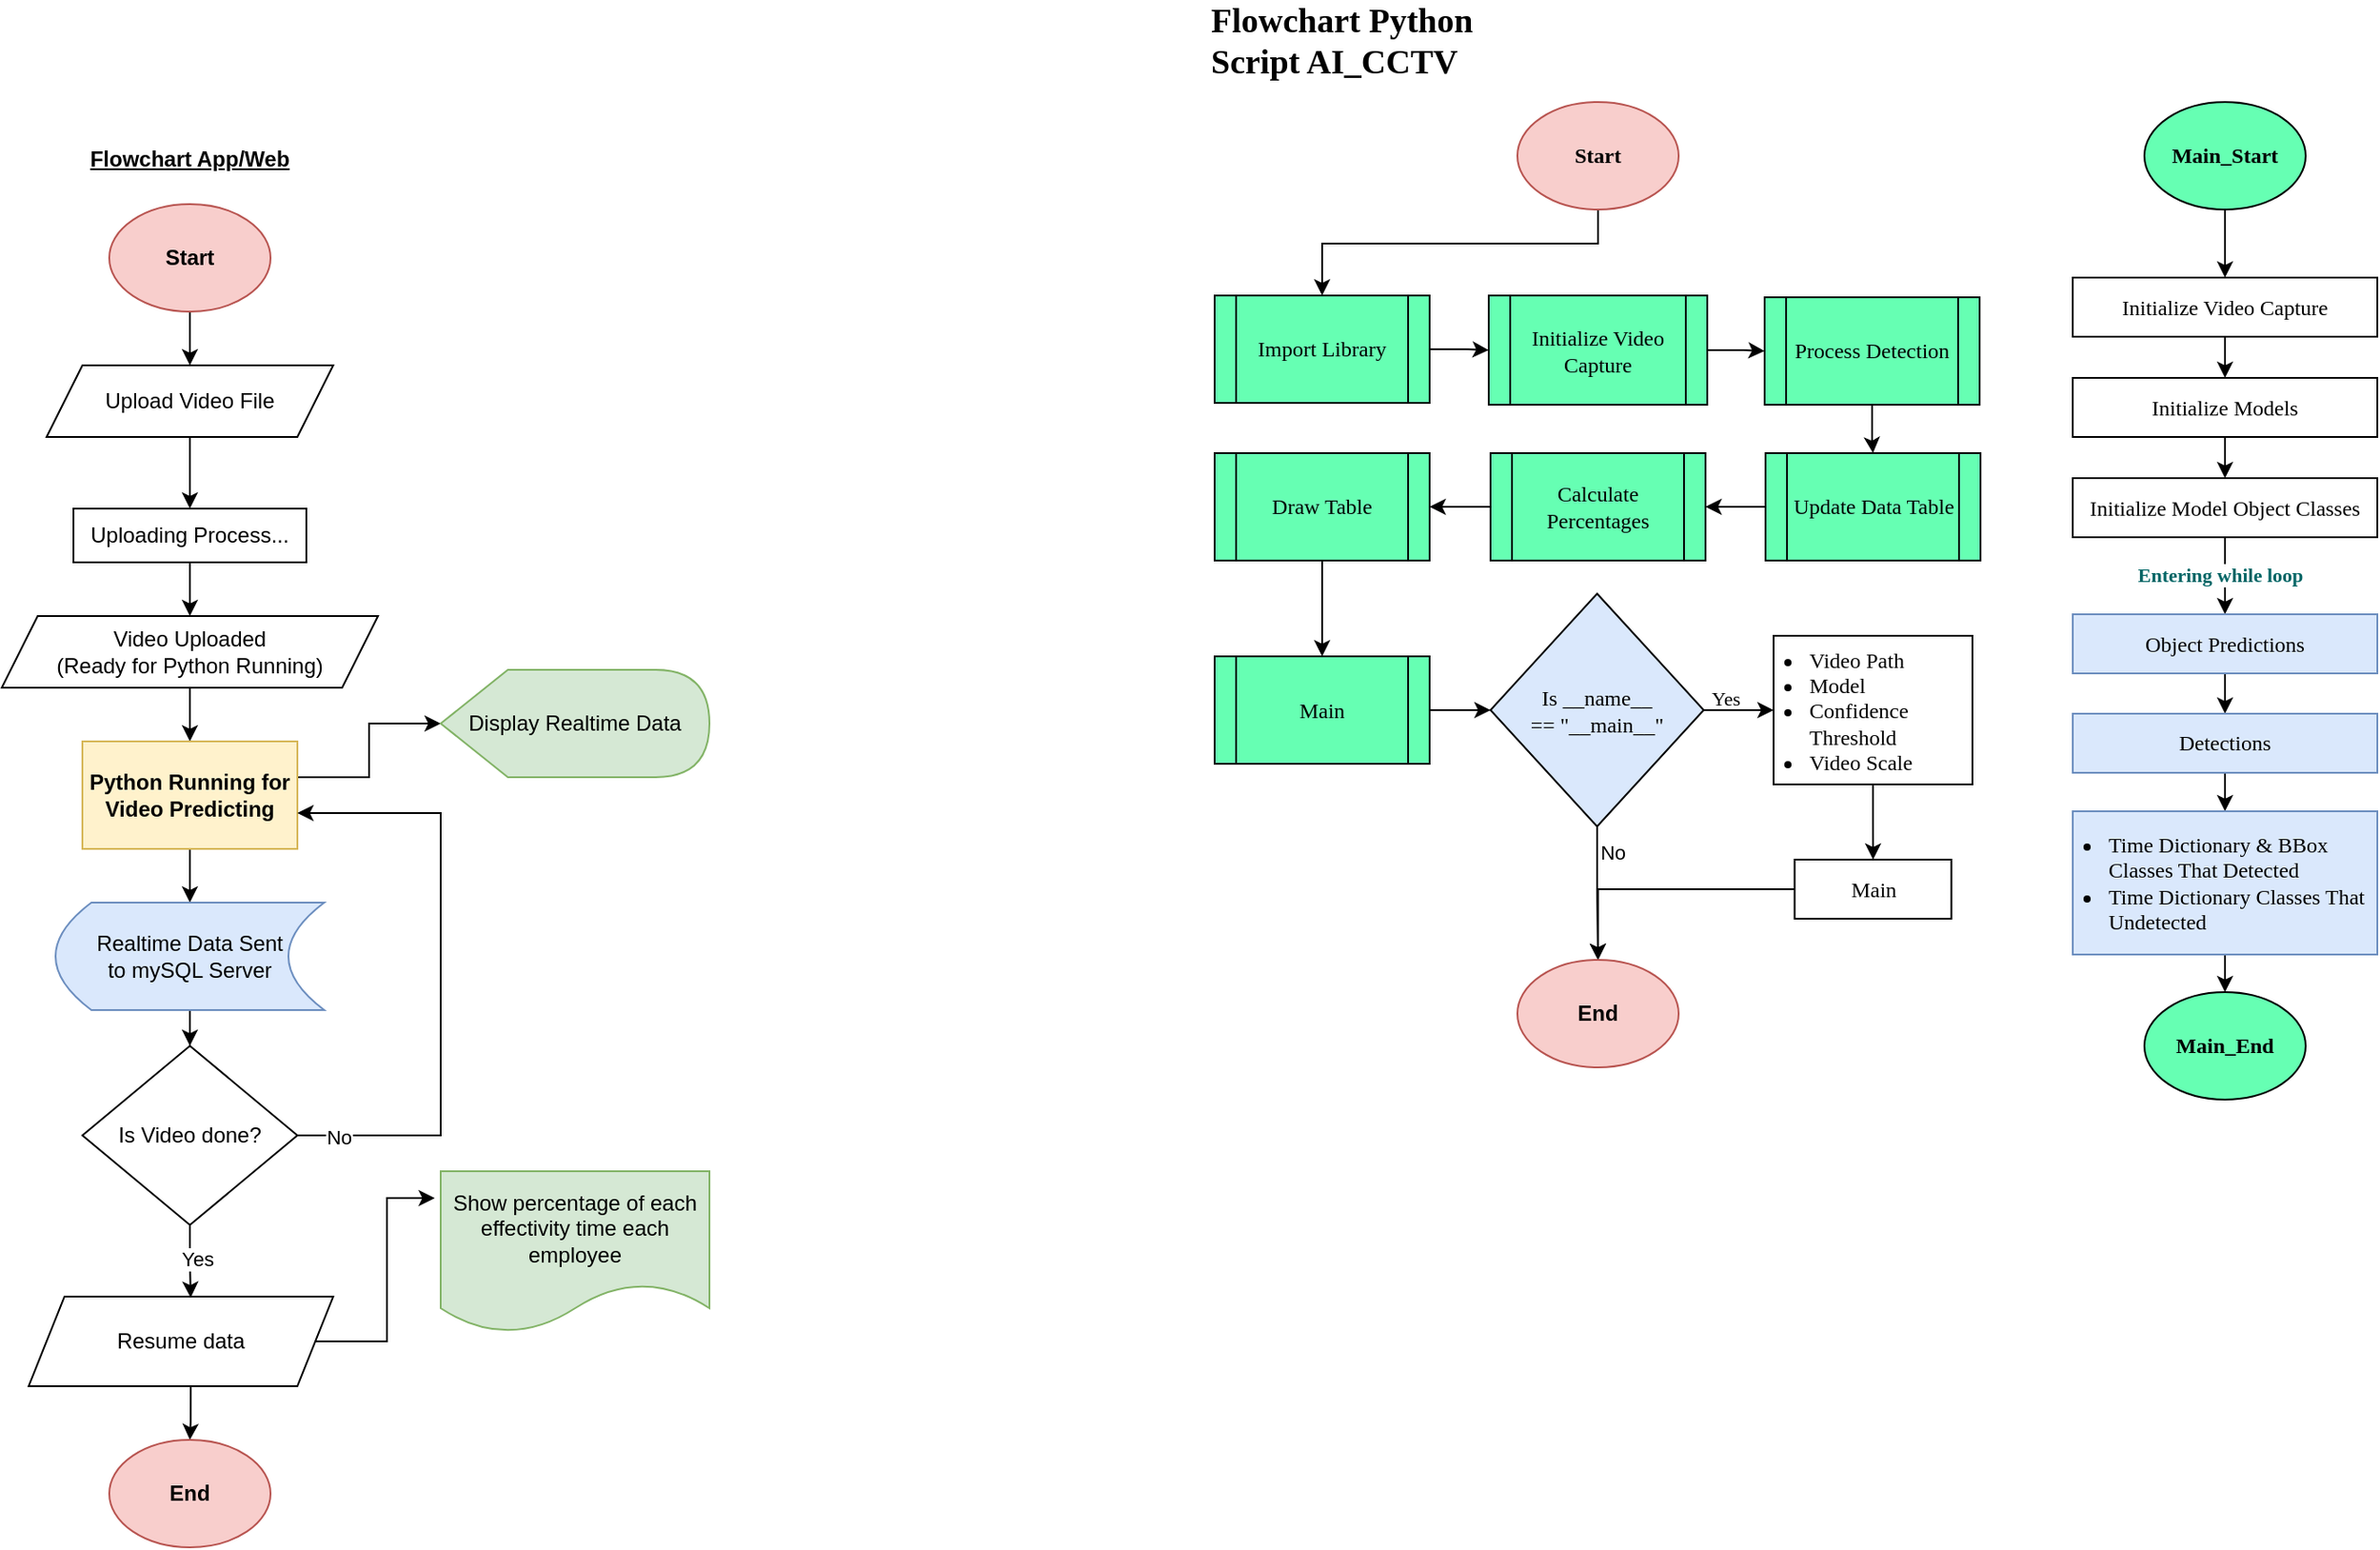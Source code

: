 <mxfile version="24.4.13" type="device">
  <diagram name="Page-1" id="1uPHbWjP7XGhoeDmrcKO">
    <mxGraphModel dx="221" dy="561" grid="0" gridSize="10" guides="1" tooltips="1" connect="1" arrows="1" fold="1" page="0" pageScale="1" pageWidth="850" pageHeight="1100" background="#ffffff" math="0" shadow="0">
      <root>
        <mxCell id="0" />
        <mxCell id="1" parent="0" />
        <mxCell id="lziRZW3VLnHY5NK0qnCb-4" value="" style="edgeStyle=orthogonalEdgeStyle;rounded=0;orthogonalLoop=1;jettySize=auto;html=1;labelBorderColor=none;fontColor=default;" parent="1" source="lziRZW3VLnHY5NK0qnCb-1" target="lziRZW3VLnHY5NK0qnCb-3" edge="1">
          <mxGeometry relative="1" as="geometry" />
        </mxCell>
        <mxCell id="lziRZW3VLnHY5NK0qnCb-1" value="Start" style="ellipse;whiteSpace=wrap;html=1;fontStyle=1;labelBorderColor=none;fillColor=#f8cecc;strokeColor=#b85450;" parent="1" vertex="1">
          <mxGeometry x="145" y="170" width="90" height="60" as="geometry" />
        </mxCell>
        <mxCell id="lziRZW3VLnHY5NK0qnCb-6" value="" style="edgeStyle=orthogonalEdgeStyle;rounded=0;orthogonalLoop=1;jettySize=auto;html=1;labelBorderColor=none;fontColor=default;" parent="1" source="lziRZW3VLnHY5NK0qnCb-3" target="lziRZW3VLnHY5NK0qnCb-5" edge="1">
          <mxGeometry relative="1" as="geometry" />
        </mxCell>
        <mxCell id="lziRZW3VLnHY5NK0qnCb-3" value="Upload Video File" style="shape=parallelogram;perimeter=parallelogramPerimeter;whiteSpace=wrap;html=1;fixedSize=1;labelBorderColor=none;fontColor=default;" parent="1" vertex="1">
          <mxGeometry x="110" y="260" width="160" height="40" as="geometry" />
        </mxCell>
        <mxCell id="lziRZW3VLnHY5NK0qnCb-8" value="" style="edgeStyle=orthogonalEdgeStyle;rounded=0;orthogonalLoop=1;jettySize=auto;html=1;labelBorderColor=none;fontColor=default;" parent="1" source="lziRZW3VLnHY5NK0qnCb-5" target="lziRZW3VLnHY5NK0qnCb-7" edge="1">
          <mxGeometry relative="1" as="geometry" />
        </mxCell>
        <mxCell id="lziRZW3VLnHY5NK0qnCb-5" value="Uploading Process..." style="rounded=0;whiteSpace=wrap;html=1;labelBorderColor=none;fontColor=default;" parent="1" vertex="1">
          <mxGeometry x="125" y="340" width="130" height="30" as="geometry" />
        </mxCell>
        <mxCell id="lziRZW3VLnHY5NK0qnCb-10" value="" style="edgeStyle=orthogonalEdgeStyle;rounded=0;orthogonalLoop=1;jettySize=auto;html=1;labelBorderColor=none;fontColor=default;" parent="1" source="lziRZW3VLnHY5NK0qnCb-7" target="lziRZW3VLnHY5NK0qnCb-9" edge="1">
          <mxGeometry relative="1" as="geometry" />
        </mxCell>
        <mxCell id="lziRZW3VLnHY5NK0qnCb-7" value="Video Uploaded&lt;br&gt;(Ready for Python Running)" style="shape=parallelogram;perimeter=parallelogramPerimeter;whiteSpace=wrap;html=1;fixedSize=1;labelBorderColor=none;fontColor=default;" parent="1" vertex="1">
          <mxGeometry x="85" y="400" width="210" height="40" as="geometry" />
        </mxCell>
        <mxCell id="lziRZW3VLnHY5NK0qnCb-28" value="" style="edgeStyle=orthogonalEdgeStyle;rounded=0;orthogonalLoop=1;jettySize=auto;html=1;" parent="1" source="lziRZW3VLnHY5NK0qnCb-9" target="lziRZW3VLnHY5NK0qnCb-26" edge="1">
          <mxGeometry relative="1" as="geometry" />
        </mxCell>
        <mxCell id="lziRZW3VLnHY5NK0qnCb-31" style="edgeStyle=orthogonalEdgeStyle;rounded=0;orthogonalLoop=1;jettySize=auto;html=1;" parent="1" source="lziRZW3VLnHY5NK0qnCb-9" target="lziRZW3VLnHY5NK0qnCb-30" edge="1">
          <mxGeometry relative="1" as="geometry">
            <Array as="points">
              <mxPoint x="290" y="490" />
              <mxPoint x="290" y="460" />
            </Array>
          </mxGeometry>
        </mxCell>
        <mxCell id="lziRZW3VLnHY5NK0qnCb-9" value="&lt;b&gt;Python Running for Video Predicting&lt;/b&gt;" style="rounded=0;whiteSpace=wrap;html=1;fillColor=#fff2cc;strokeColor=#d6b656;labelBorderColor=none;fontColor=default;" parent="1" vertex="1">
          <mxGeometry x="130" y="470" width="120" height="60" as="geometry" />
        </mxCell>
        <mxCell id="lziRZW3VLnHY5NK0qnCb-18" value="" style="edgeStyle=orthogonalEdgeStyle;rounded=0;orthogonalLoop=1;jettySize=auto;html=1;exitX=0.532;exitY=0.976;exitDx=0;exitDy=0;exitPerimeter=0;labelBorderColor=none;fontColor=default;" parent="1" source="lziRZW3VLnHY5NK0qnCb-13" target="lziRZW3VLnHY5NK0qnCb-17" edge="1">
          <mxGeometry relative="1" as="geometry" />
        </mxCell>
        <mxCell id="lziRZW3VLnHY5NK0qnCb-13" value="Resume data" style="shape=parallelogram;perimeter=parallelogramPerimeter;whiteSpace=wrap;html=1;fixedSize=1;labelBorderColor=none;fontColor=default;" parent="1" vertex="1">
          <mxGeometry x="100" y="780" width="170" height="50" as="geometry" />
        </mxCell>
        <mxCell id="lziRZW3VLnHY5NK0qnCb-14" value="Show percentage of each effectivity time each employee" style="shape=document;whiteSpace=wrap;html=1;boundedLbl=1;fillColor=#d5e8d4;strokeColor=#82b366;labelBorderColor=none;fontColor=default;" parent="1" vertex="1">
          <mxGeometry x="330" y="710" width="150" height="90" as="geometry" />
        </mxCell>
        <mxCell id="lziRZW3VLnHY5NK0qnCb-16" style="edgeStyle=orthogonalEdgeStyle;rounded=0;orthogonalLoop=1;jettySize=auto;html=1;entryX=-0.022;entryY=0.167;entryDx=0;entryDy=0;entryPerimeter=0;labelBorderColor=none;fontColor=default;" parent="1" source="lziRZW3VLnHY5NK0qnCb-13" target="lziRZW3VLnHY5NK0qnCb-14" edge="1">
          <mxGeometry relative="1" as="geometry" />
        </mxCell>
        <mxCell id="lziRZW3VLnHY5NK0qnCb-17" value="&lt;b&gt;End&lt;/b&gt;" style="ellipse;whiteSpace=wrap;html=1;labelBorderColor=none;fillColor=#f8cecc;strokeColor=#b85450;" parent="1" vertex="1">
          <mxGeometry x="145" y="860" width="90" height="60" as="geometry" />
        </mxCell>
        <mxCell id="lziRZW3VLnHY5NK0qnCb-23" style="edgeStyle=orthogonalEdgeStyle;rounded=0;orthogonalLoop=1;jettySize=auto;html=1;labelBorderColor=none;fontColor=default;" parent="1" source="lziRZW3VLnHY5NK0qnCb-19" edge="1">
          <mxGeometry relative="1" as="geometry">
            <mxPoint x="250" y="510" as="targetPoint" />
            <Array as="points">
              <mxPoint x="330" y="690" />
              <mxPoint x="330" y="510" />
              <mxPoint x="250" y="510" />
            </Array>
          </mxGeometry>
        </mxCell>
        <mxCell id="lziRZW3VLnHY5NK0qnCb-24" value="No" style="edgeLabel;html=1;align=center;verticalAlign=middle;resizable=0;points=[];labelBorderColor=none;fontColor=default;" parent="lziRZW3VLnHY5NK0qnCb-23" vertex="1" connectable="0">
          <mxGeometry x="-0.865" y="-1" relative="1" as="geometry">
            <mxPoint as="offset" />
          </mxGeometry>
        </mxCell>
        <mxCell id="lziRZW3VLnHY5NK0qnCb-19" value="Is Video done?" style="rhombus;whiteSpace=wrap;html=1;labelBorderColor=none;fontColor=default;" parent="1" vertex="1">
          <mxGeometry x="130" y="640" width="120" height="100" as="geometry" />
        </mxCell>
        <mxCell id="lziRZW3VLnHY5NK0qnCb-22" style="edgeStyle=orthogonalEdgeStyle;rounded=0;orthogonalLoop=1;jettySize=auto;html=1;entryX=0.532;entryY=0.012;entryDx=0;entryDy=0;entryPerimeter=0;labelBorderColor=none;fontColor=default;" parent="1" source="lziRZW3VLnHY5NK0qnCb-19" target="lziRZW3VLnHY5NK0qnCb-13" edge="1">
          <mxGeometry relative="1" as="geometry" />
        </mxCell>
        <mxCell id="lziRZW3VLnHY5NK0qnCb-25" value="Yes" style="edgeLabel;html=1;align=center;verticalAlign=middle;resizable=0;points=[];labelBorderColor=none;fontColor=default;" parent="lziRZW3VLnHY5NK0qnCb-22" vertex="1" connectable="0">
          <mxGeometry x="0.005" y="3" relative="1" as="geometry">
            <mxPoint y="-1" as="offset" />
          </mxGeometry>
        </mxCell>
        <mxCell id="lziRZW3VLnHY5NK0qnCb-29" value="" style="edgeStyle=orthogonalEdgeStyle;rounded=0;orthogonalLoop=1;jettySize=auto;html=1;" parent="1" source="lziRZW3VLnHY5NK0qnCb-26" target="lziRZW3VLnHY5NK0qnCb-19" edge="1">
          <mxGeometry relative="1" as="geometry" />
        </mxCell>
        <mxCell id="lziRZW3VLnHY5NK0qnCb-26" value="Realtime Data Sent&lt;div&gt;to mySQL Server&lt;/div&gt;" style="shape=dataStorage;whiteSpace=wrap;html=1;fixedSize=1;fillColor=#dae8fc;strokeColor=#6c8ebf;" parent="1" vertex="1">
          <mxGeometry x="115" y="560" width="150" height="60" as="geometry" />
        </mxCell>
        <mxCell id="lziRZW3VLnHY5NK0qnCb-30" value="Display Realtime Data" style="shape=display;whiteSpace=wrap;html=1;fillColor=#d5e8d4;strokeColor=#82b366;" parent="1" vertex="1">
          <mxGeometry x="330" y="430" width="150" height="60" as="geometry" />
        </mxCell>
        <mxCell id="4fWtG6Pbsw6B5I0u_5ej-32" style="edgeStyle=orthogonalEdgeStyle;rounded=0;orthogonalLoop=1;jettySize=auto;html=1;entryX=0.5;entryY=0;entryDx=0;entryDy=0;fontColor=default;labelBackgroundColor=none;" edge="1" parent="1" source="4fWtG6Pbsw6B5I0u_5ej-1" target="4fWtG6Pbsw6B5I0u_5ej-9">
          <mxGeometry relative="1" as="geometry">
            <Array as="points">
              <mxPoint x="976.5" y="192" />
              <mxPoint x="822.5" y="192" />
            </Array>
          </mxGeometry>
        </mxCell>
        <mxCell id="4fWtG6Pbsw6B5I0u_5ej-1" value="Start" style="ellipse;whiteSpace=wrap;html=1;fontStyle=1;labelBorderColor=none;fillColor=#f8cecc;strokeColor=#b85450;fontFamily=Dank Mono;fontColor=default;labelBackgroundColor=none;" vertex="1" parent="1">
          <mxGeometry x="931" y="113" width="90" height="60" as="geometry" />
        </mxCell>
        <mxCell id="4fWtG6Pbsw6B5I0u_5ej-2" value="&lt;b&gt;&lt;u&gt;Flowchart App/Web&lt;/u&gt;&lt;/b&gt;" style="text;html=1;align=center;verticalAlign=middle;whiteSpace=wrap;rounded=0;" vertex="1" parent="1">
          <mxGeometry x="115" y="130" width="150" height="30" as="geometry" />
        </mxCell>
        <mxCell id="4fWtG6Pbsw6B5I0u_5ej-3" value="&lt;b&gt;&lt;font face=&quot;Inconsolata&quot; style=&quot;font-size: 19px;&quot;&gt;Flowchart Python Script AI_CCTV&lt;/font&gt;&lt;/b&gt;" style="text;html=1;align=left;verticalAlign=middle;whiteSpace=wrap;rounded=0;fontColor=default;labelBackgroundColor=none;" vertex="1" parent="1">
          <mxGeometry x="758" y="64" width="170" height="30" as="geometry" />
        </mxCell>
        <mxCell id="4fWtG6Pbsw6B5I0u_5ej-33" value="" style="edgeStyle=orthogonalEdgeStyle;rounded=0;orthogonalLoop=1;jettySize=auto;html=1;fontColor=default;labelBackgroundColor=none;" edge="1" parent="1" source="4fWtG6Pbsw6B5I0u_5ej-9" target="4fWtG6Pbsw6B5I0u_5ej-10">
          <mxGeometry relative="1" as="geometry" />
        </mxCell>
        <mxCell id="4fWtG6Pbsw6B5I0u_5ej-9" value="Import Library" style="shape=process;whiteSpace=wrap;html=1;backgroundOutline=1;fontFamily=Dank Mono;fillColor=#66FFB3;strokeColor=#000000;fontColor=default;labelBackgroundColor=none;" vertex="1" parent="1">
          <mxGeometry x="762" y="221" width="120" height="60" as="geometry" />
        </mxCell>
        <mxCell id="4fWtG6Pbsw6B5I0u_5ej-36" style="edgeStyle=orthogonalEdgeStyle;rounded=0;orthogonalLoop=1;jettySize=auto;html=1;entryX=0;entryY=0.5;entryDx=0;entryDy=0;fontColor=default;labelBackgroundColor=none;" edge="1" parent="1" source="4fWtG6Pbsw6B5I0u_5ej-10" target="4fWtG6Pbsw6B5I0u_5ej-11">
          <mxGeometry relative="1" as="geometry" />
        </mxCell>
        <mxCell id="4fWtG6Pbsw6B5I0u_5ej-10" value="Initialize Video Capture" style="shape=process;whiteSpace=wrap;html=1;backgroundOutline=1;fontFamily=Dank Mono;fillColor=#66FFB3;strokeColor=#000000;fontColor=default;labelBackgroundColor=none;" vertex="1" parent="1">
          <mxGeometry x="915" y="221" width="122" height="61" as="geometry" />
        </mxCell>
        <mxCell id="4fWtG6Pbsw6B5I0u_5ej-37" value="" style="edgeStyle=orthogonalEdgeStyle;rounded=0;orthogonalLoop=1;jettySize=auto;html=1;fontColor=default;labelBackgroundColor=none;" edge="1" parent="1" source="4fWtG6Pbsw6B5I0u_5ej-11" target="4fWtG6Pbsw6B5I0u_5ej-12">
          <mxGeometry relative="1" as="geometry" />
        </mxCell>
        <mxCell id="4fWtG6Pbsw6B5I0u_5ej-11" value="Process Detection" style="shape=process;whiteSpace=wrap;html=1;backgroundOutline=1;fontFamily=Dank Mono;fillColor=#66FFB3;strokeColor=#000000;fontColor=default;labelBackgroundColor=none;" vertex="1" parent="1">
          <mxGeometry x="1069" y="222" width="120" height="60" as="geometry" />
        </mxCell>
        <mxCell id="4fWtG6Pbsw6B5I0u_5ej-39" value="" style="edgeStyle=orthogonalEdgeStyle;rounded=0;orthogonalLoop=1;jettySize=auto;html=1;fontColor=default;labelBackgroundColor=none;" edge="1" parent="1" source="4fWtG6Pbsw6B5I0u_5ej-12" target="4fWtG6Pbsw6B5I0u_5ej-13">
          <mxGeometry relative="1" as="geometry" />
        </mxCell>
        <mxCell id="4fWtG6Pbsw6B5I0u_5ej-12" value="Update Data Table" style="shape=process;whiteSpace=wrap;html=1;backgroundOutline=1;fontFamily=Dank Mono;fillColor=#66FFB3;strokeColor=#000000;fontColor=default;labelBackgroundColor=none;" vertex="1" parent="1">
          <mxGeometry x="1069.5" y="309" width="120" height="60" as="geometry" />
        </mxCell>
        <mxCell id="4fWtG6Pbsw6B5I0u_5ej-40" value="" style="edgeStyle=orthogonalEdgeStyle;rounded=0;orthogonalLoop=1;jettySize=auto;html=1;fontColor=default;labelBackgroundColor=none;" edge="1" parent="1" source="4fWtG6Pbsw6B5I0u_5ej-13" target="4fWtG6Pbsw6B5I0u_5ej-14">
          <mxGeometry relative="1" as="geometry" />
        </mxCell>
        <mxCell id="4fWtG6Pbsw6B5I0u_5ej-13" value="Calculate Percentages" style="shape=process;whiteSpace=wrap;html=1;backgroundOutline=1;fontFamily=Dank Mono;fillColor=#66FFB3;strokeColor=#000000;fontColor=default;labelBackgroundColor=none;" vertex="1" parent="1">
          <mxGeometry x="916" y="309" width="120" height="60" as="geometry" />
        </mxCell>
        <mxCell id="4fWtG6Pbsw6B5I0u_5ej-43" value="" style="edgeStyle=orthogonalEdgeStyle;rounded=0;orthogonalLoop=1;jettySize=auto;html=1;fontColor=default;labelBackgroundColor=none;" edge="1" parent="1" source="4fWtG6Pbsw6B5I0u_5ej-14" target="4fWtG6Pbsw6B5I0u_5ej-15">
          <mxGeometry relative="1" as="geometry" />
        </mxCell>
        <mxCell id="4fWtG6Pbsw6B5I0u_5ej-14" value="Draw Table" style="shape=process;whiteSpace=wrap;html=1;backgroundOutline=1;fontFamily=Dank Mono;fillColor=#66FFB3;strokeColor=#000000;fontColor=default;labelBackgroundColor=none;" vertex="1" parent="1">
          <mxGeometry x="762" y="309" width="120" height="60" as="geometry" />
        </mxCell>
        <mxCell id="4fWtG6Pbsw6B5I0u_5ej-44" style="edgeStyle=orthogonalEdgeStyle;rounded=0;orthogonalLoop=1;jettySize=auto;html=1;entryX=0;entryY=0.5;entryDx=0;entryDy=0;fontColor=default;labelBackgroundColor=none;" edge="1" parent="1" source="4fWtG6Pbsw6B5I0u_5ej-15" target="4fWtG6Pbsw6B5I0u_5ej-16">
          <mxGeometry relative="1" as="geometry" />
        </mxCell>
        <mxCell id="4fWtG6Pbsw6B5I0u_5ej-15" value="Main" style="shape=process;whiteSpace=wrap;html=1;backgroundOutline=1;fontFamily=Dank Mono;fillColor=#66FFB3;strokeColor=#000000;fontColor=default;labelBackgroundColor=none;" vertex="1" parent="1">
          <mxGeometry x="762" y="422.5" width="120" height="60" as="geometry" />
        </mxCell>
        <mxCell id="4fWtG6Pbsw6B5I0u_5ej-23" value="" style="edgeStyle=orthogonalEdgeStyle;rounded=0;orthogonalLoop=1;jettySize=auto;html=1;fontColor=default;labelBackgroundColor=none;" edge="1" parent="1" source="4fWtG6Pbsw6B5I0u_5ej-16" target="4fWtG6Pbsw6B5I0u_5ej-22">
          <mxGeometry relative="1" as="geometry" />
        </mxCell>
        <mxCell id="4fWtG6Pbsw6B5I0u_5ej-24" value="Yes" style="edgeLabel;html=1;align=center;verticalAlign=middle;resizable=0;points=[];fontFamily=Dank Mono;fontColor=default;labelBackgroundColor=none;" vertex="1" connectable="0" parent="4fWtG6Pbsw6B5I0u_5ej-23">
          <mxGeometry x="-0.3" y="3" relative="1" as="geometry">
            <mxPoint x="-3" y="-4" as="offset" />
          </mxGeometry>
        </mxCell>
        <mxCell id="4fWtG6Pbsw6B5I0u_5ej-47" value="" style="edgeStyle=orthogonalEdgeStyle;rounded=0;orthogonalLoop=1;jettySize=auto;html=1;fontColor=default;labelBackgroundColor=none;" edge="1" parent="1" source="4fWtG6Pbsw6B5I0u_5ej-16" target="4fWtG6Pbsw6B5I0u_5ej-27">
          <mxGeometry relative="1" as="geometry" />
        </mxCell>
        <mxCell id="4fWtG6Pbsw6B5I0u_5ej-49" value="No" style="edgeLabel;html=1;align=center;verticalAlign=middle;resizable=0;points=[];fontColor=default;labelBackgroundColor=none;" vertex="1" connectable="0" parent="4fWtG6Pbsw6B5I0u_5ej-47">
          <mxGeometry x="-0.607" y="-2" relative="1" as="geometry">
            <mxPoint x="10" as="offset" />
          </mxGeometry>
        </mxCell>
        <mxCell id="4fWtG6Pbsw6B5I0u_5ej-16" value="Is __name__&lt;div&gt;== &quot;__main__&quot;&lt;/div&gt;" style="rhombus;whiteSpace=wrap;html=1;fontFamily=Dank Mono;fillColor=#dae8fc;strokeColor=#000000;fontColor=default;labelBackgroundColor=none;" vertex="1" parent="1">
          <mxGeometry x="916" y="387.5" width="119" height="130" as="geometry" />
        </mxCell>
        <mxCell id="4fWtG6Pbsw6B5I0u_5ej-46" value="" style="edgeStyle=orthogonalEdgeStyle;rounded=0;orthogonalLoop=1;jettySize=auto;html=1;fontColor=default;labelBackgroundColor=none;" edge="1" parent="1" source="4fWtG6Pbsw6B5I0u_5ej-22" target="4fWtG6Pbsw6B5I0u_5ej-25">
          <mxGeometry relative="1" as="geometry" />
        </mxCell>
        <mxCell id="4fWtG6Pbsw6B5I0u_5ej-22" value="&lt;ul style=&quot;padding-left: 18px; margin-right: 2px; margin-top: 12px; font-size: 12px;&quot;&gt;&lt;li style=&quot;font-size: 12px;&quot;&gt;Video Path&lt;/li&gt;&lt;li style=&quot;font-size: 12px;&quot;&gt;Model&lt;/li&gt;&lt;li style=&quot;font-size: 12px;&quot;&gt;Confidence Threshold&lt;/li&gt;&lt;li style=&quot;font-size: 12px;&quot;&gt;Video Scale&lt;/li&gt;&lt;/ul&gt;" style="shape=rectangle;whiteSpace=wrap;html=1;backgroundOutline=1;align=left;spacing=2;fontFamily=Dank Mono;fontSize=12;fontColor=default;labelBackgroundColor=none;" vertex="1" parent="1">
          <mxGeometry x="1074" y="411" width="111" height="83" as="geometry" />
        </mxCell>
        <mxCell id="4fWtG6Pbsw6B5I0u_5ej-48" style="edgeStyle=orthogonalEdgeStyle;rounded=0;orthogonalLoop=1;jettySize=auto;html=1;entryX=0.5;entryY=0;entryDx=0;entryDy=0;fontColor=default;labelBackgroundColor=none;" edge="1" parent="1" source="4fWtG6Pbsw6B5I0u_5ej-25" target="4fWtG6Pbsw6B5I0u_5ej-27">
          <mxGeometry relative="1" as="geometry" />
        </mxCell>
        <mxCell id="4fWtG6Pbsw6B5I0u_5ej-25" value="Main" style="shape=rectangle;whiteSpace=wrap;html=1;backgroundOutline=1;fontFamily=Dank Mono;fontColor=default;labelBackgroundColor=none;" vertex="1" parent="1">
          <mxGeometry x="1085.75" y="536" width="87.5" height="33" as="geometry" />
        </mxCell>
        <mxCell id="4fWtG6Pbsw6B5I0u_5ej-27" value="&lt;b&gt;End&lt;/b&gt;" style="ellipse;whiteSpace=wrap;html=1;labelBorderColor=none;fillColor=#f8cecc;strokeColor=#b85450;fontColor=default;labelBackgroundColor=none;" vertex="1" parent="1">
          <mxGeometry x="931" y="592" width="90" height="60" as="geometry" />
        </mxCell>
        <mxCell id="4fWtG6Pbsw6B5I0u_5ej-55" value="" style="edgeStyle=orthogonalEdgeStyle;rounded=0;orthogonalLoop=1;jettySize=auto;html=1;" edge="1" parent="1" source="4fWtG6Pbsw6B5I0u_5ej-53" target="4fWtG6Pbsw6B5I0u_5ej-54">
          <mxGeometry relative="1" as="geometry" />
        </mxCell>
        <mxCell id="4fWtG6Pbsw6B5I0u_5ej-53" value="Main_Start" style="ellipse;whiteSpace=wrap;html=1;fontStyle=1;labelBorderColor=none;fillColor=#66FFB3;strokeColor=#000000;fontFamily=Dank Mono;fontColor=default;labelBackgroundColor=none;" vertex="1" parent="1">
          <mxGeometry x="1281" y="113" width="90" height="60" as="geometry" />
        </mxCell>
        <mxCell id="4fWtG6Pbsw6B5I0u_5ej-60" style="edgeStyle=orthogonalEdgeStyle;rounded=0;orthogonalLoop=1;jettySize=auto;html=1;entryX=0.5;entryY=0;entryDx=0;entryDy=0;" edge="1" parent="1" source="4fWtG6Pbsw6B5I0u_5ej-54" target="4fWtG6Pbsw6B5I0u_5ej-56">
          <mxGeometry relative="1" as="geometry" />
        </mxCell>
        <mxCell id="4fWtG6Pbsw6B5I0u_5ej-54" value="Initialize Video Capture" style="shape=rectangle;whiteSpace=wrap;html=1;backgroundOutline=1;fontFamily=Dank Mono;fontColor=default;labelBackgroundColor=none;" vertex="1" parent="1">
          <mxGeometry x="1241" y="211" width="170" height="33" as="geometry" />
        </mxCell>
        <mxCell id="4fWtG6Pbsw6B5I0u_5ej-61" value="" style="edgeStyle=orthogonalEdgeStyle;rounded=0;orthogonalLoop=1;jettySize=auto;html=1;" edge="1" parent="1" source="4fWtG6Pbsw6B5I0u_5ej-56" target="4fWtG6Pbsw6B5I0u_5ej-57">
          <mxGeometry relative="1" as="geometry" />
        </mxCell>
        <mxCell id="4fWtG6Pbsw6B5I0u_5ej-56" value="Initialize Models" style="shape=rectangle;whiteSpace=wrap;html=1;backgroundOutline=1;fontFamily=Dank Mono;fontColor=default;labelBackgroundColor=none;" vertex="1" parent="1">
          <mxGeometry x="1241" y="267" width="170" height="33" as="geometry" />
        </mxCell>
        <mxCell id="4fWtG6Pbsw6B5I0u_5ej-65" style="edgeStyle=orthogonalEdgeStyle;rounded=0;orthogonalLoop=1;jettySize=auto;html=1;" edge="1" parent="1" source="4fWtG6Pbsw6B5I0u_5ej-57" target="4fWtG6Pbsw6B5I0u_5ej-62">
          <mxGeometry relative="1" as="geometry" />
        </mxCell>
        <mxCell id="4fWtG6Pbsw6B5I0u_5ej-66" value="&lt;font face=&quot;Fira Code&quot;&gt;Entering while loop&lt;/font&gt;" style="edgeLabel;html=1;align=center;verticalAlign=middle;resizable=0;points=[];fontStyle=1;fontColor=#006666;" vertex="1" connectable="0" parent="4fWtG6Pbsw6B5I0u_5ej-65">
          <mxGeometry x="-0.057" y="-3" relative="1" as="geometry">
            <mxPoint as="offset" />
          </mxGeometry>
        </mxCell>
        <mxCell id="4fWtG6Pbsw6B5I0u_5ej-57" value="Initialize Model Object Classes" style="shape=rectangle;whiteSpace=wrap;html=1;backgroundOutline=1;fontFamily=Dank Mono;fontColor=default;labelBackgroundColor=none;" vertex="1" parent="1">
          <mxGeometry x="1241" y="323" width="170" height="33" as="geometry" />
        </mxCell>
        <mxCell id="4fWtG6Pbsw6B5I0u_5ej-67" style="edgeStyle=orthogonalEdgeStyle;rounded=0;orthogonalLoop=1;jettySize=auto;html=1;entryX=0.5;entryY=0;entryDx=0;entryDy=0;" edge="1" parent="1" source="4fWtG6Pbsw6B5I0u_5ej-62" target="4fWtG6Pbsw6B5I0u_5ej-63">
          <mxGeometry relative="1" as="geometry" />
        </mxCell>
        <mxCell id="4fWtG6Pbsw6B5I0u_5ej-62" value="Object Predictions" style="shape=rectangle;whiteSpace=wrap;html=1;backgroundOutline=1;fontFamily=Dank Mono;labelBackgroundColor=none;fillColor=#dae8fc;strokeColor=#6c8ebf;" vertex="1" parent="1">
          <mxGeometry x="1241" y="399" width="170" height="33" as="geometry" />
        </mxCell>
        <mxCell id="4fWtG6Pbsw6B5I0u_5ej-73" value="" style="edgeStyle=orthogonalEdgeStyle;rounded=0;orthogonalLoop=1;jettySize=auto;html=1;" edge="1" parent="1" source="4fWtG6Pbsw6B5I0u_5ej-63" target="4fWtG6Pbsw6B5I0u_5ej-68">
          <mxGeometry relative="1" as="geometry" />
        </mxCell>
        <mxCell id="4fWtG6Pbsw6B5I0u_5ej-63" value="Detections" style="shape=rectangle;whiteSpace=wrap;html=1;backgroundOutline=1;fontFamily=Dank Mono;labelBackgroundColor=none;fillColor=#dae8fc;strokeColor=#6c8ebf;" vertex="1" parent="1">
          <mxGeometry x="1241" y="454.5" width="170" height="33" as="geometry" />
        </mxCell>
        <mxCell id="4fWtG6Pbsw6B5I0u_5ej-74" value="" style="edgeStyle=orthogonalEdgeStyle;rounded=0;orthogonalLoop=1;jettySize=auto;html=1;" edge="1" parent="1" source="4fWtG6Pbsw6B5I0u_5ej-68" target="4fWtG6Pbsw6B5I0u_5ej-72">
          <mxGeometry relative="1" as="geometry" />
        </mxCell>
        <mxCell id="4fWtG6Pbsw6B5I0u_5ej-68" value="&lt;ul style=&quot;padding-left: 18px; margin-left: 0px;&quot;&gt;&lt;li style=&quot;&quot;&gt;Time Dictionary &amp;amp; BBox Classes That Detected&lt;/li&gt;&lt;li style=&quot;&quot;&gt;Time Dictionary Classes That Undetected&lt;/li&gt;&lt;/ul&gt;" style="shape=rectangle;whiteSpace=wrap;html=1;backgroundOutline=1;fontFamily=Dank Mono;labelBackgroundColor=none;align=left;fillColor=#dae8fc;strokeColor=#6c8ebf;" vertex="1" parent="1">
          <mxGeometry x="1241" y="509" width="170" height="80" as="geometry" />
        </mxCell>
        <mxCell id="4fWtG6Pbsw6B5I0u_5ej-72" value="Main_End" style="ellipse;whiteSpace=wrap;html=1;fontStyle=1;labelBorderColor=none;fillColor=#66FFB3;strokeColor=#000000;fontFamily=Dank Mono;fontColor=default;labelBackgroundColor=none;" vertex="1" parent="1">
          <mxGeometry x="1281" y="610" width="90" height="60" as="geometry" />
        </mxCell>
      </root>
    </mxGraphModel>
  </diagram>
</mxfile>
